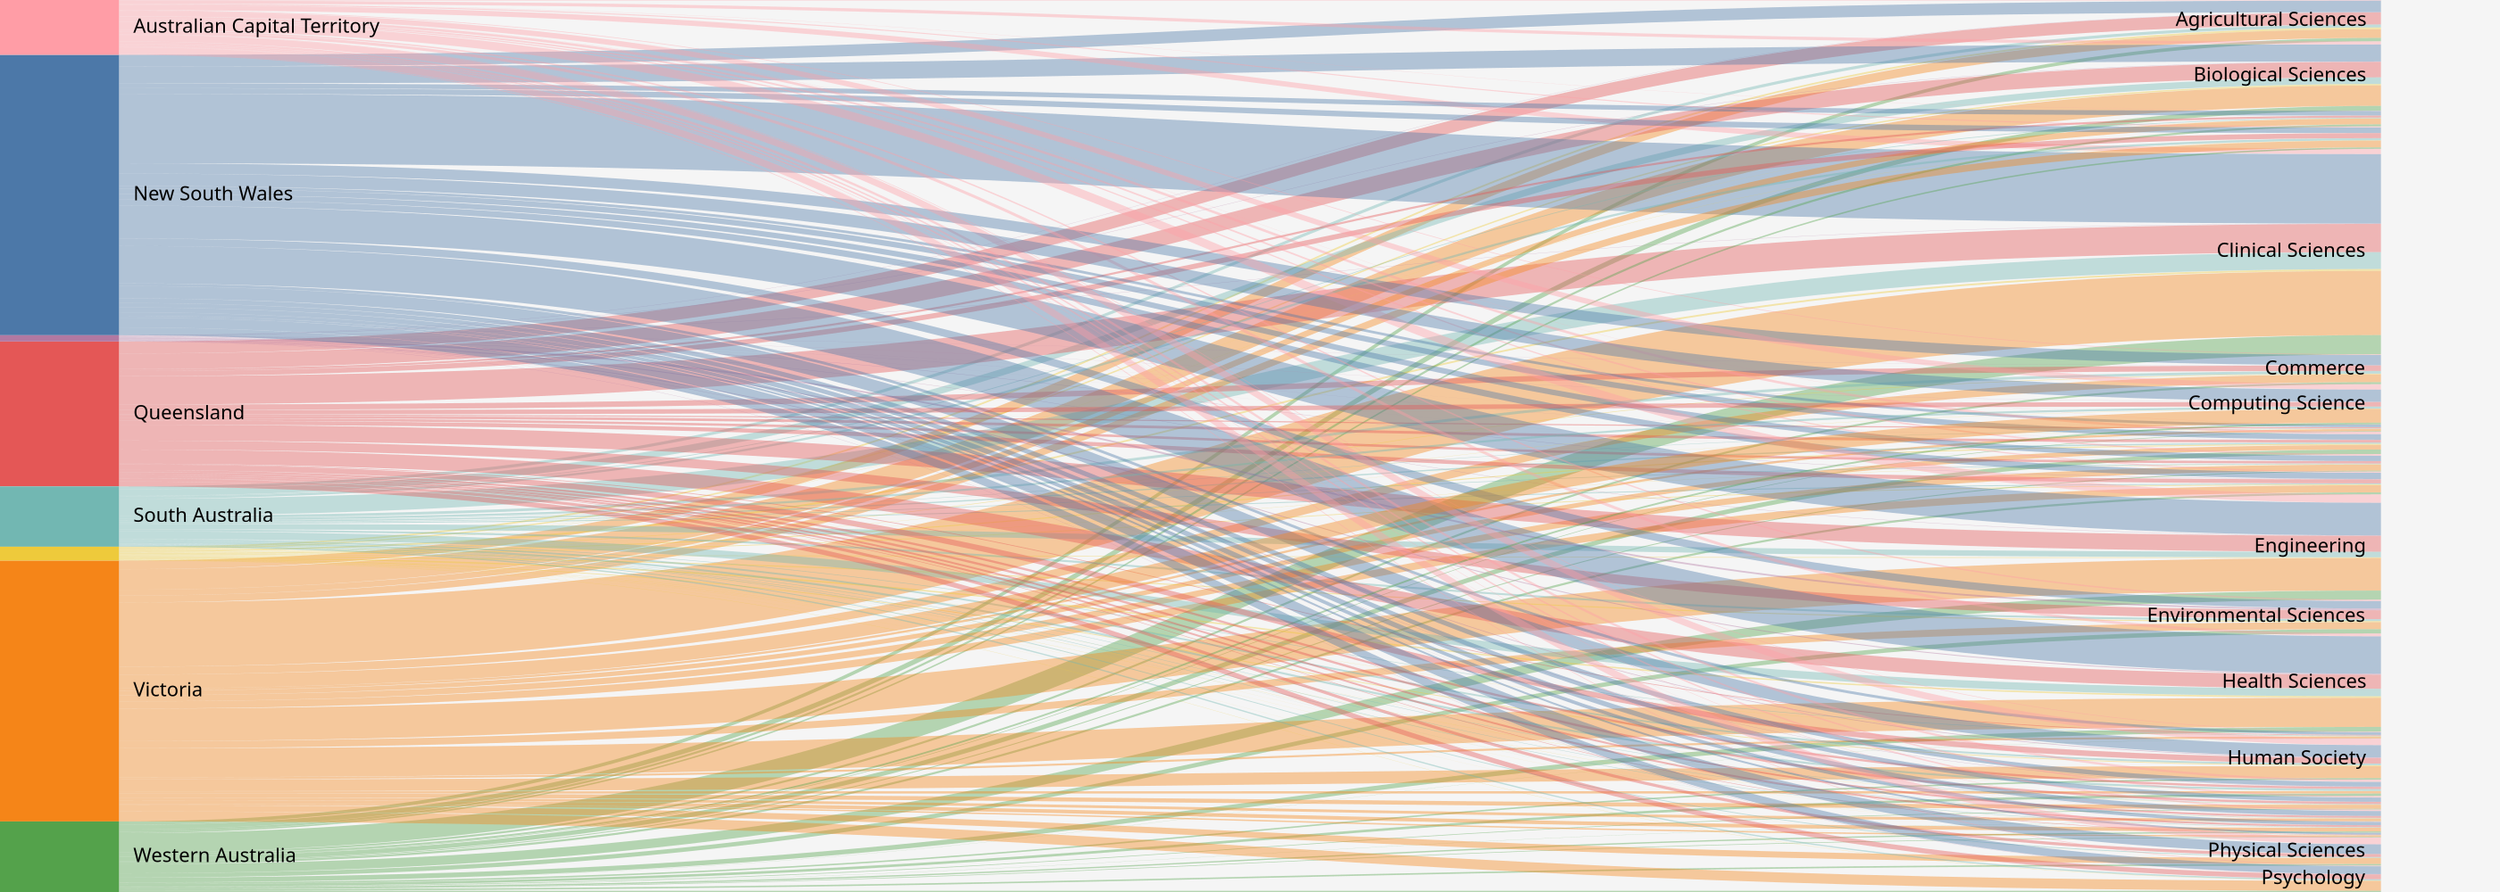 {
    "$schema": "https://vega.github.io/schema/vega/v5.json",
    "height": 500,
    "width": 1400,
    "data": [
      {
        "name": "rawData",
        "values": [
            {
              "State": "New South Wales",
              "Field": "Agricultural Sciences",
              "Money": 182386
            },
            {
              "State": "Victoria",
              "Field": "Agricultural Sciences",
              "Money": 136537
            },
            {
              "State": "Queensland",
              "Field": "Agricultural Sciences",
              "Money": 189667
            },
            {
              "State": "South Australia",
              "Field": "Agricultural Sciences",
              "Money": 45757
            },
            {
              "State": "Western Australia",
              "Field": "Agricultural Sciences",
              "Money": 53505
            },
            {
              "State": "Tasmania",
              "Field": "Agricultural Sciences",
              "Money": 27562
            },
            {
              "State": "Northern Territory",
              "Field": "Agricultural Sciences",
              "Money": 3961
            },
            {
              "State": "Australian Capital Territory",
              "Field": "Agricultural Sciences",
              "Money": 8576
            },
            {
              "State": "New South Wales",
              "Field": "Biological Sciences",
              "Money": 267676
            },
            {
              "State": "Victoria",
              "Field": "Biological Sciences",
              "Money": 321257
            },
            {
              "State": "Queensland",
              "Field": "Biological Sciences",
              "Money": 243490
            },
            {
              "State": "South Australia",
              "Field": "Biological Sciences",
              "Money": 103877
            },
            {
              "State": "Western Australia",
              "Field": "Biological Sciences",
              "Money": 75184
            },
            {
              "State": "Tasmania",
              "Field": "Biological Sciences",
              "Money": 21896
            },
            {
              "State": "Northern Territory",
              "Field": "Biological Sciences",
              "Money": 5302
            },
            {
              "State": "Australian Capital Territory",
              "Field": "Biological Sciences",
              "Money": 49128
            },
            {
              "State": "New South Wales",
              "Field": "Clinical Sciences",
              "Money": 1089414
            },
            {
              "State": "Victoria",
              "Field": "Clinical Sciences",
              "Money": 1008350
            },
            {
              "State": "Queensland",
              "Field": "Clinical Sciences",
              "Money": 443752
            },
            {
              "State": "South Australia",
              "Field": "Clinical Sciences",
              "Money": 265065
            },
            {
              "State": "Western Australia",
              "Field": "Clinical Sciences",
              "Money": 301736
            },
            {
              "State": "Tasmania",
              "Field": "Clinical Sciences",
              "Money": 27711
            },
            {
              "State": "Northern Territory",
              "Field": "Clinical Sciences",
              "Money": 4640
            },
            {
              "State": "Australian Capital Territory",
              "Field": "Clinical Sciences",
              "Money": 82342
            },
            {
              "State": "New South Wales",
              "Field": "Built Environment and Design",
              "Money": 73555
            },
            {
              "State": "Victoria",
              "Field": "Built Environment and Design",
              "Money": 92104
            },
            {
              "State": "Queensland",
              "Field": "Built Environment and Design",
              "Money": 31333
            },
            {
              "State": "South Australia",
              "Field": "Built Environment and Design",
              "Money": 11502
            },
            {
              "State": "Western Australia",
              "Field": "Built Environment and Design",
              "Money": 32375
            },
            {
              "State": "Tasmania",
              "Field": "Built Environment and Design",
              "Money": 2261
            },
            {
              "State": "Northern Territory",
              "Field": "Built Environment and Design",
              "Money": 220
            },
            {
              "State": "Australian Capital Territory",
              "Field": "Built Environment and Design",
              "Money": 3383
            },
            {
              "State": "New South Wales",
              "Field": "Chemical Sciences",
              "Money": 87695
            },
            {
              "State": "Victoria",
              "Field": "Chemical Sciences",
              "Money": 107712
            },
            {
              "State": "Queensland",
              "Field": "Chemical Sciences",
              "Money": 79735
            },
            {
              "State": "South Australia",
              "Field": "Chemical Sciences",
              "Money": 33819
            },
            {
              "State": "Western Australia",
              "Field": "Chemical Sciences",
              "Money": 22620
            },
            {
              "State": "Tasmania",
              "Field": "Chemical Sciences",
              "Money": 3615
            },
            {
              "State": "Northern Territory",
              "Field": "Chemical Sciences",
              "Money": 335
            },
            {
              "State": "Australian Capital Territory",
              "Field": "Chemical Sciences",
              "Money": 16449
            },
            {
              "State": "New South Wales",
              "Field": "Commerce",
              "Money": 161639
            },
            {
              "State": "Victoria",
              "Field": "Commerce",
              "Money": 124486
            },
            {
              "State": "Queensland",
              "Field": "Commerce",
              "Money": 85798
            },
            {
              "State": "South Australia",
              "Field": "Commerce",
              "Money": 42346
            },
            {
              "State": "Western Australia",
              "Field": "Commerce",
              "Money": 31816
            },
            {
              "State": "Tasmania",
              "Field": "Commerce",
              "Money": 9206
            },
            {
              "State": "Northern Territory",
              "Field": "Commerce",
              "Money": 2624
            },
            {
              "State": "Australian Capital Territory",
              "Field": "Commerce",
              "Money": 10728
            },
            {
              "State": "New South Wales",
              "Field": "Creative Arts and Writing",
              "Money": 40919
            },
            {
              "State": "Victoria",
              "Field": "Creative Arts and Writing",
              "Money": 33707
            },
            {
              "State": "Queensland",
              "Field": "Creative Arts and Writing",
              "Money": 17589
            },
            {
              "State": "South Australia",
              "Field": "Creative Arts and Writing",
              "Money": 6695
            },
            {
              "State": "Western Australia",
              "Field": "Creative Arts and Writing",
              "Money": 9381
            },
            {
              "State": "Tasmania",
              "Field": "Creative Arts and Writing",
              "Money": 2615
            },
            {
              "State": "Northern Territory",
              "Field": "Creative Arts and Writing",
              "Money": 785
            },
            {
              "State": "Australian Capital Territory",
              "Field": "Creative Arts and Writing",
              "Money": 3178
            },
            {
              "State": "New South Wales",
              "Field": "Earth Sciences",
              "Money": 86811
            },
            {
              "State": "Victoria",
              "Field": "Earth Sciences",
              "Money": 71813
            },
            {
              "State": "Queensland",
              "Field": "Earth Sciences",
              "Money": 41573
            },
            {
              "State": "South Australia",
              "Field": "Earth Sciences",
              "Money": 20813
            },
            {
              "State": "Western Australia",
              "Field": "Earth Sciences",
              "Money": 70806
            },
            {
              "State": "Tasmania",
              "Field": "Earth Sciences",
              "Money": 16923
            },
            {
              "State": "Northern Territory",
              "Field": "Earth Sciences",
              "Money": 2197
            },
            {
              "State": "Australian Capital Territory",
              "Field": "Earth Sciences",
              "Money": 38731
            },
            {
              "State": "New South Wales",
              "Field": "Economics",
              "Money": 85354
            },
            {
              "State": "Victoria",
              "Field": "Economics",
              "Money": 96222
            },
            {
              "State": "Queensland",
              "Field": "Economics",
              "Money": 37665
            },
            {
              "State": "South Australia",
              "Field": "Economics",
              "Money": 10445
            },
            {
              "State": "Western Australia",
              "Field": "Economics",
              "Money": 14166
            },
            {
              "State": "Tasmania",
              "Field": "Economics",
              "Money": 4216
            },
            {
              "State": "Northern Territory",
              "Field": "Economics",
              "Money": 840
            },
            {
              "State": "Australian Capital Territory",
              "Field": "Economics",
              "Money": 25965
            },
            {
              "State": "New South Wales",
              "Field": "Education",
              "Money": 98623
            },
            {
              "State": "Victoria",
              "Field": "Education",
              "Money": 112985
            },
            {
              "State": "Queensland",
              "Field": "Education",
              "Money": 62711
            },
            {
              "State": "South Australia",
              "Field": "Education",
              "Money": 14697
            },
            {
              "State": "Western Australia",
              "Field": "Education",
              "Money": 32207
            },
            {
              "State": "Tasmania",
              "Field": "Education",
              "Money": 12732
            },
            {
              "State": "Northern Territory",
              "Field": "Education",
              "Money": 5669
            },
            {
              "State": "Australian Capital Territory",
              "Field": "Education",
              "Money": 18704
            },
            {
              "State": "New South Wales",
              "Field": "Engineering",
              "Money": 513468
            },
            {
              "State": "Victoria",
              "Field": "Engineering",
              "Money": 510555
            },
            {
              "State": "Queensland",
              "Field": "Engineering",
              "Money": 250156
            },
            {
              "State": "South Australia",
              "Field": "Engineering",
              "Money": 87447
            },
            {
              "State": "Western Australia",
              "Field": "Engineering",
              "Money": 142782
            },
            {
              "State": "Tasmania",
              "Field": "Engineering",
              "Money": 9990
            },
            {
              "State": "Northern Territory",
              "Field": "Engineering",
              "Money": 5349
            },
            {
              "State": "Australian Capital Territory",
              "Field": "Engineering",
              "Money": 130724
            },
            {
              "State": "New South Wales",
              "Field": "Environmental Sciences",
              "Money": 117559
            },
            {
              "State": "Victoria",
              "Field": "Environmental Sciences",
              "Money": 110163
            },
            {
              "State": "Queensland",
              "Field": "Environmental Sciences",
              "Money": 140247
            },
            {
              "State": "South Australia",
              "Field": "Environmental Sciences",
              "Money": 30163
            },
            {
              "State": "Western Australia",
              "Field": "Environmental Sciences",
              "Money": 67382
            },
            {
              "State": "Tasmania",
              "Field": "Environmental Sciences",
              "Money": 16607
            },
            {
              "State": "Northern Territory",
              "Field": "Environmental Sciences",
              "Money": 26389
            },
            {
              "State": "Australian Capital Territory",
              "Field": "Environmental Sciences",
              "Money": 22110
            },
            {
              "State": "New South Wales",
              "Field": "Health Sciences",
              "Money": 587197
            },
            {
              "State": "Victoria",
              "Field": "Health Sciences",
              "Money": 456664
            },
            {
              "State": "Queensland",
              "Field": "Health Sciences",
              "Money": 221866
            },
            {
              "State": "South Australia",
              "Field": "Health Sciences",
              "Money": 118140
            },
            {
              "State": "Western Australia",
              "Field": "Health Sciences",
              "Money": 74151
            },
            {
              "State": "Tasmania",
              "Field": "Health Sciences",
              "Money": 23147
            },
            {
              "State": "Northern Territory",
              "Field": "Health Sciences",
              "Money": 14032
            },
            {
              "State": "Australian Capital Territory",
              "Field": "Health Sciences",
              "Money": 44581
            },
            {
              "State": "New South Wales",
              "Field": "History, Heritage and Archaeology",
              "Money": 42399
            },
            {
              "State": "Victoria",
              "Field": "History, Heritage and Archaeology",
              "Money": 30988
            },
            {
              "State": "Queensland",
              "Field": "History, Heritage and Archaeology",
              "Money": 11496
            },
            {
              "State": "South Australia",
              "Field": "History, Heritage and Archaeology",
              "Money": 8854
            },
            {
              "State": "Western Australia",
              "Field": "History, Heritage and Archaeology",
              "Money": 2574
            },
            {
              "State": "Tasmania",
              "Field": "History, Heritage and Archaeology",
              "Money": 3326
            },
            {
              "State": "Northern Territory",
              "Field": "History, Heritage and Archaeology",
              "Money": 139
            },
            {
              "State": "Australian Capital Territory",
              "Field": "History, Heritage and Archaeology",
              "Money": 9086
            },
            {
              "State": "New South Wales",
              "Field": "Human Society",
              "Money": 191655
            },
            {
              "State": "Victoria",
              "Field": "Human Society",
              "Money": 187661
            },
            {
              "State": "Queensland",
              "Field": "Human Society",
              "Money": 87179
            },
            {
              "State": "South Australia",
              "Field": "Human Society",
              "Money": 27462
            },
            {
              "State": "Western Australia",
              "Field": "Human Society",
              "Money": 23274
            },
            {
              "State": "Tasmania",
              "Field": "Human Society",
              "Money": 13266
            },
            {
              "State": "Northern Territory",
              "Field": "Human Society",
              "Money": 10623
            },
            {
              "State": "Australian Capital Territory",
              "Field": "Human Society",
              "Money": 102319
            },
            {
              "State": "New South Wales",
              "Field": "Indigenous Studies",
              "Money": 73685
            },
            {
              "State": "Victoria",
              "Field": "Indigenous Studies",
              "Money": 36342
            },
            {
              "State": "Queensland",
              "Field": "Indigenous Studies",
              "Money": 33733
            },
            {
              "State": "South Australia",
              "Field": "Indigenous Studies",
              "Money": 31042
            },
            {
              "State": "Western Australia",
              "Field": "Indigenous Studies",
              "Money": 39219
            },
            {
              "State": "Tasmania",
              "Field": "Indigenous Studies",
              "Money": 2430
            },
            {
              "State": "Northern Territory",
              "Field": "Indigenous Studies",
              "Money": 5339
            },
            {
              "State": "Australian Capital Territory",
              "Field": "Indigenous Studies",
              "Money": 35808
            },
            {
              "State": "New South Wales",
              "Field": "Computing Science",
              "Money": 193224
            },
            {
              "State": "Victoria",
              "Field": "Computing Science",
              "Money": 217583
            },
            {
              "State": "Queensland",
              "Field": "Computing Science",
              "Money": 70654
            },
            {
              "State": "South Australia",
              "Field": "Computing Science",
              "Money": 31653
            },
            {
              "State": "Western Australia",
              "Field": "Computing Science",
              "Money": 27375
            },
            {
              "State": "Tasmania",
              "Field": "Computing Science",
              "Money": 3649
            },
            {
              "State": "Northern Territory",
              "Field": "Computing Science",
              "Money": 2761
            },
            {
              "State": "Australian Capital Territory",
              "Field": "Computing Science",
              "Money": 83727
            },
            {
              "State": "New South Wales",
              "Field": "Language and Culture",
              "Money": 67904
            },
            {
              "State": "Victoria",
              "Field": "Language and Culture",
              "Money": 63383
            },
            {
              "State": "Queensland",
              "Field": "Language and Culture",
              "Money": 35115
            },
            {
              "State": "South Australia",
              "Field": "Language and Culture",
              "Money": 6988
            },
            {
              "State": "Western Australia",
              "Field": "Language and Culture",
              "Money": 10467
            },
            {
              "State": "Tasmania",
              "Field": "Language and Culture",
              "Money": 3501
            },
            {
              "State": "Northern Territory",
              "Field": "Language and Culture",
              "Money": 498
            },
            {
              "State": "Australian Capital Territory",
              "Field": "Language and Culture",
              "Money": 23156
            },
            {
              "State": "New South Wales",
              "Field": "Law and Legal Studies",
              "Money": 77231
            },
            {
              "State": "Victoria",
              "Field": "Law and Legal Studies",
              "Money": 42517
            },
            {
              "State": "Queensland",
              "Field": "Law and Legal Studies",
              "Money": 28444
            },
            {
              "State": "South Australia",
              "Field": "Law and Legal Studies",
              "Money": 6499
            },
            {
              "State": "Western Australia",
              "Field": "Law and Legal Studies",
              "Money": 2901
            },
            {
              "State": "Tasmania",
              "Field": "Law and Legal Studies",
              "Money": 3360
            },
            {
              "State": "Northern Territory",
              "Field": "Law and Legal Studies",
              "Money": 2185
            },
            {
              "State": "Australian Capital Territory",
              "Field": "Law and Legal Studies",
              "Money": 24030
            },
            {
              "State": "New South Wales",
              "Field": "Mathematical Sciences",
              "Money": 54595
            },
            {
              "State": "Victoria",
              "Field": "Mathematical Sciences",
              "Money": 57199
            },
            {
              "State": "Queensland",
              "Field": "Mathematical Sciences",
              "Money": 28536
            },
            {
              "State": "South Australia",
              "Field": "Mathematical Sciences",
              "Money": 8142
            },
            {
              "State": "Western Australia",
              "Field": "Mathematical Sciences",
              "Money": 20411
            },
            {
              "State": "Tasmania",
              "Field": "Mathematical Sciences",
              "Money": 1403
            },
            {
              "State": "Northern Territory",
              "Field": "Mathematical Sciences",
              "Money": 19
            },
            {
              "State": "Australian Capital Territory",
              "Field": "Mathematical Sciences",
              "Money": 6303
            },
            {
              "State": "New South Wales",
              "Field": "Philosophy and Religious Studies",
              "Money": 28454
            },
            {
              "State": "Victoria",
              "Field": "Philosophy and Religious Studies",
              "Money": 21919
            },
            {
              "State": "Queensland",
              "Field": "Philosophy and Religious Studies",
              "Money": 8125
            },
            {
              "State": "South Australia",
              "Field": "Philosophy and Religious Studies",
              "Money": 1692
            },
            {
              "State": "Western Australia",
              "Field": "Philosophy and Religious Studies",
              "Money": 9962
            },
            {
              "State": "Tasmania",
              "Field": "Philosophy and Religious Studies",
              "Money": 1655
            },
            {
              "State": "Northern Territory",
              "Field": "Philosophy and Religious Studies",
              "Money": 41
            },
            {
              "State": "Australian Capital Territory",
              "Field": "Philosophy and Religious Studies",
              "Money": 2615
            },
            {
              "State": "New South Wales",
              "Field": "Physical Sciences",
              "Money": 154332
            },
            {
              "State": "Victoria",
              "Field": "Physical Sciences",
              "Money": 95971
            },
            {
              "State": "Queensland",
              "Field": "Physical Sciences",
              "Money": 46265
            },
            {
              "State": "South Australia",
              "Field": "Physical Sciences",
              "Money": 12686
            },
            {
              "State": "Western Australia",
              "Field": "Physical Sciences",
              "Money": 23695
            },
            {
              "State": "Tasmania",
              "Field": "Physical Sciences",
              "Money": 1272
            },
            {
              "State": "Northern Territory",
              "Field": "Physical Sciences",
              "Money": 252
            },
            {
              "State": "Australian Capital Territory",
              "Field": "Physical Sciences",
              "Money": 106847
            },
            {
              "State": "New South Wales",
              "Field": "Psychology",
              "Money": 122500
            },
            {
              "State": "Victoria",
              "Field": "Psychology",
              "Money": 156320
            },
            {
              "State": "Queensland",
              "Field": "Psychology",
              "Money": 77240
            },
            {
              "State": "South Australia",
              "Field": "Psychology",
              "Money": 20421
            },
            {
              "State": "Western Australia",
              "Field": "Psychology",
              "Money": 18615
            },
            {
              "State": "Tasmania",
              "Field": "Psychology",
              "Money": 4240
            },
            {
              "State": "Northern Territory",
              "Field": "Psychology",
              "Money": 4211
            },
            {
              "State": "Australian Capital Territory",
              "Field": "Psychology",
              "Money": 11043
            }
           ]
      },
      {
        "name": "nodes",
        "source": "rawData",
        "transform": [
          {
            "type": "filter",
            "expr": "!groupSelector || groupSelector.State == datum.State || groupSelector.Field == datum.Field"
          },
          {"type": "formula", "expr": "datum.State+datum.Field", "as": "key"},
          {"type": "fold", "fields": ["State", "Field"], "as": ["stack", "grpId"]},
          {
            "type": "formula",
            "expr": "datum.stack == 'State' ? datum.State+' '+datum.Field : datum.Field+' '+datum.State",
            "as": "sortField"
          },
          {
            "type": "stack",
            "groupby": ["stack"],
            "sort": {"field": "sortField", "order": "descending"},
            "field": "Money"
          },
          {"type": "formula", "expr": "(datum.y0+datum.y1)/2", "as": "yc"}
        ]
      },
      {
        "name": "groups",
        "source": "nodes",
        "transform": [
          {
            "type": "aggregate",
            "groupby": ["stack", "grpId"],
            "fields": ["Money"],
            "ops": ["sum"],
            "as": ["total"]
          },
          {
            "type": "stack",
            "groupby": ["stack"],
            "sort": {"field": "grpId", "order": "descending"},
            "field": "total"
          },
          {"type": "formula", "expr": "scale('y', datum.y0)", "as": "scaledY0"},
          {"type": "formula", "expr": "scale('y', datum.y1)", "as": "scaledY1"},
          {
            "type": "formula",
            "expr": "datum.stack == 'State'",
            "as": "rightLabel"
          },
          {
            "type": "formula",
            "expr": "datum.total/domain('y')[1]",
            "as": "percentage"
          }
        ]
      },
      {
        "name": "destinationNodes",
        "source": "nodes",
        "transform": [{"type": "filter", "expr": "datum.stack == 'Field'"}]
      },
      {
        "name": "edges",
        "source": "nodes",
        "transform": [
          {"type": "filter", "expr": "datum.stack == 'State'"},
          {
            "type": "lookup",
            "from": "destinationNodes",
            "key": "key",
            "fields": ["key"],
            "as": ["target"]
          },
          {
            "type": "linkpath",
            "orient": "horizontal",
            "shape": "diagonal",
            "sourceY": {"expr": "scale('y', datum.yc)"},
            "sourceX": {"expr": "scale('x', 'State') + bandwidth('x')"},
            "targetY": {"expr": "scale('y', datum.target.yc)"},
            "targetX": {"expr": "scale('x', 'Field')"}
          },
          {
            "type": "formula",
            "expr": "range('y')[0]-scale('y', datum.Money)",
            "as": "strokeWidth"
          },
          {
            "type": "formula",
            "expr": "datum.Money/domain('y')[1]",
            "as": "percentage"
          }
        ]
      }
    ],
    "scales": [ 
      {
        "name": "x",
        "type": "band",
        "range": "width",
        "domain": ["State", "Field"],
        "paddingInner": 0.95
      },
      {
        "name": "y",
        "type": "linear",
        "range": "height",
        "domain": {"data": "nodes", "field": "y1"}
      },
      {
        "name": "color",
        "type": "ordinal",
        "range": "category",
        "domain": {"data": "rawData", "field": "State"}
      },
      {
        "name": "stackNames",
        "type": "ordinal",
        "range": ["Source", "Destination"],
        "domain": ["State", "Field"]
      }
    ],
    "marks": [
      {
        "type": "path",
        "name": "edgeMark",
        "from": {"data": "edges"},
        "clip": true,
        "encode": {
          "update": {
            "stroke": [
              {
                "test": "groupSelector && groupSelector.stack=='State'",
                "field": "Field"
              },
              {"scale": "color", "field": "State"}
            ],
            "strokeWidth": {"field": "strokeWidth"},
            "path": {"field": "path"},
            "strokeOpacity": {
              "signal": "!groupSelector && (groupHover.State == datum.State || groupHover.Field == datum.Field) ? 0.9 : 0.4"
            },
            "zindex": {
              "signal": "!groupSelector && (groupHover.State == datum.State || groupHover.Field == datum.Field) ? 1 : 0"
            },
            "tooltip": {
              "signal": "datum.State + ' on ' + datum.Field + ':  ' + format(datum.Money, ',.0f')"
            }
          },
          "hover": {"strokeOpacity": {"value": 1}}
        }
      },
      {
        "type": "rect",
        "name": "groupMark",
        "from": {"data": "groups"},
        "encode": {
          "enter": {
            "fill": {"scale": "color", "field": "grpId"},
            "width": {"scale": "x", "band": 1}
          },
          "update": {
            "x": {"scale": "x", "field": "stack"},
            "y": {"field": "scaledY0"},
            "y2": {"field": "scaledY1"},
            "fillOpacity": {"value": 1},
            "tooltip": {
              "signal": "datum.grpId + ' Expenditure: ' + format(datum.total, ',.0f')"
            }
          },
          "hover": {"fillOpacity": {"value": 1}}
        }
      },
      {
        "type": "text",
        "from": {"data": "groups"},
        "interactive": false,
        "encode": {
          "update": {
            "x": {
              "signal": "scale('x', datum.stack) + (datum.rightLabel ? bandwidth('x') + 8 : -8)"
            },
            "yc": {"signal": "(datum.scaledY0 + datum.scaledY1)/2"},
            "align": {"signal": "datum.rightLabel ? 'left' : 'right'"},
            "baseline": {"value": "middle"},
            "fontWeight": {"value": "normal"},
            "text": {
              "signal": "abs(datum.scaledY0-datum.scaledY1) > 13 ? datum.grpId : ''"
            }
          }
        }
      },
      {
        "type": "group",
        "data": [
          {
            "name": "dataForShowAll",
            "values": [{}],
            "transform": [{"type": "filter", "expr": "groupSelector"}]
          }
        ],
        "encode": {
          "enter": {
            "xc": {"signal": "width/2"},
            "y": {"value": 30},
            "width": {"value": 80},
            "height": {"value": 30}
          }
        },
        "marks": [
          {
            "type": "group",
            "name": "groupReset",
            "from": {"data": "dataForShowAll"},
            "encode": {
              "enter": {
                "cornerRadius": {"value": 6},
                "fill": {"value": "#f5f5f5"},
                "stroke": {"value": "#000"},
                "strokeWidth": {"value": 2},
                "height": {"field": {"group": "height"}},
                "width": {"field": {"group": "width"}}
              },
              "update": {"opacity": {"value": 1}},
              "hover": {"opacity": {"value": 0.7}}
            },
            "marks": [
              {
                "type": "text",
                "interactive": false,
                "encode": {
                  "enter": {
                    "xc": {"field": {"group": "width"}, "mult": 0.5},
                    "yc": {
                      "field": {"group": "height"},
                      "mult": 0.5,
                      "offset": 2
                    },
                    "align": {"value": "center"},
                    "baseline": {"value": "middle"},
                    "fontWeight": {"value": "normal"},
                    "text": {"value": "Show All"}
                  }
                }
              }
            ]
          }
        ]
      },
      {
        "type": "rect",
        "from": {"data": "nodes"},
        "encode": {
          "enter": {
            "stroke": {"value": "#000"},
            "strokeWidth": {"value": 0},
            "width": {"scale": "x", "band": 1},
            "x": {"scale": "x", "field": "stack"},
            "y": {"field": "y0", "scale": "y"},
            "y2": {"field": "y1", "scale": "y"}
          }
        }
      }
    ],
    "signals": [
      {
        "name": "groupHover",
        "value": {},
        "on": [
          {
            "events": "@groupMark:mouseover",
            "update": "{State:datum.stack=='State' && datum.grpId, Field:datum.stack=='Field' && datum.grpId}"
          },
          {"events": "mouseout", "update": "{}"}
        ]
      },
      {
        "name": "groupSelector",
        "value": false,
        "on": [
          {
            "events": "@groupMark:click!",
            "update": "{stack:datum.stack, State:datum.stack=='State' && datum.grpId, Field:datum.stack=='Field' && datum.grpId}"
          },
          {
            "events": [
              {"type": "click", "markname": "groupReset"},
              {"type": "dblclick"}
            ],
            "update": "false"
          }
        ]
      }
    ],
    "config": {"font": "Poppins", "background": "rgb(245,245,245)"}
}